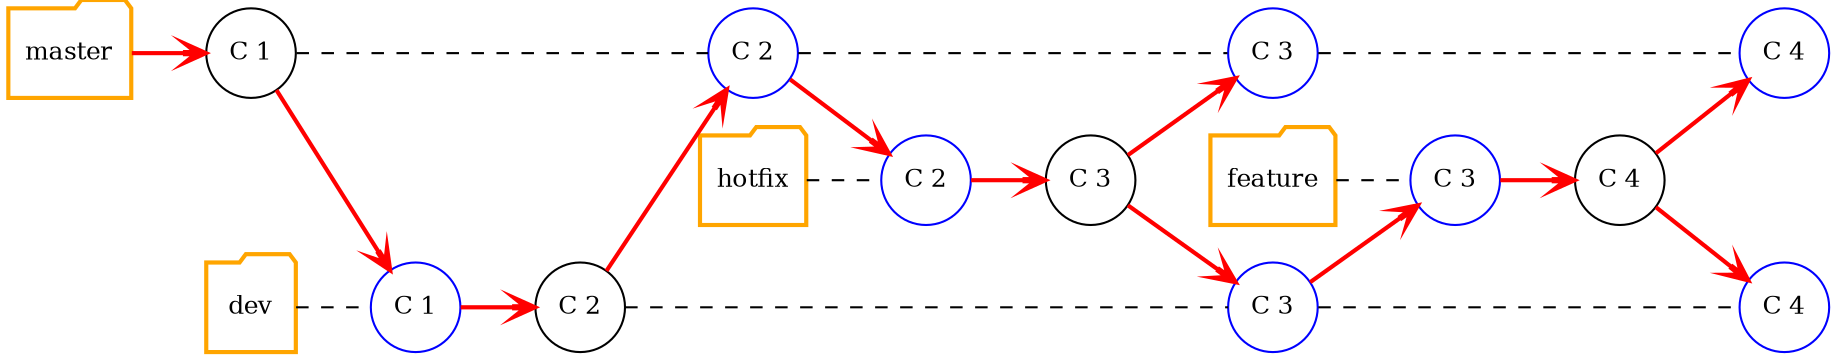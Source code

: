 digraph git_branch_model {
  splines=line
  rankdir="LR"
  bgcolor="transparent"

  /* Global Node/Edge config */
  edge[weight=2,arrowhead=open]

  /* Nodes representing the branches */
  node[width=0.6,height=0.6, fontsize=12.0,style="bold", shape=folder, color=orange]
  master [group="master"]
  dev [group="dev"]
  hotfix [group="hotfix"]
  feature [group="feature"]

  /* Nodes representing commit */
  node[width=0.6,height=0.6, fontsize=12.0,style="",shape=circle, color=""]
  C_1[label="C 1", group="master"]
  C_2[label="C 2", group="dev"]
  C_3[label="C 3", group="hotfix"]
  C_4[label="C 4", group="feature"]

  /* Nodes representing pointer */
  node[color="blue"]
  C_2_M [label="C 2", group="master"]
  C_3_M [label="C 3", group="master"]
  C_1_D [label="C 1", group="dev"]
  C_3_D [label="C 3", group="dev"]
  C_2_H [label="C 2", group="hotfix"]
  C_3_F [label="C 3", group="feature"]
  C_4_D [label="C 4", group="dev"]
  C_4_M [label="C 4", group="master"]

  /* Connect hidden branch name nodes
  master -> dev -> hotfix -> feature  [style="invis"] */

  edge[arrowhead=none, style="dashed"]
  /* Define master branch commits */
  master -> C_1 [arrowhead=open, color="red", style="bold"]
  C_1 -> C_2_M [arrowhead=none, style="dashed"]
  C_2_M -> C_3_M
  C_3_M -> C_4_M

  /* Define dev branch commits */
  dev -> C_1_D
  C_1_D -> C_2 [arrowhead=open, color="red", style="bold"]
  C_2 -> C_3_D
  C_3_D -> C_4_D

  /* Define hotfix branch commits */
  hotfix -> C_2_H
  C_2_H -> C_3 [arrowhead=open, color="red", style="bold"]

  /* Define feature branch commits */
  feature -> C_3_F
  C_3_F -> C_4 [arrowhead=open, color="red", style="bold"]

  edge[color="red", arrowhead=open,  style="bold"]
  /* 1. inter branch commit */
  C_1 -> C_1_D

  /* 2. inter branch commit */
  C_2 -> C_2_M

  /* 3.  inter branch commit */
  C_2_M -> C_2_H

  /* 4.  inter branch commit */
  C_3 -> { C_3_D C_3_M }

  /* 5. inter branch commit */
  C_3_D -> C_3_F

  /* 5. inter branch commit */
  C_4 -> {C_4_D C_4_M}

}

